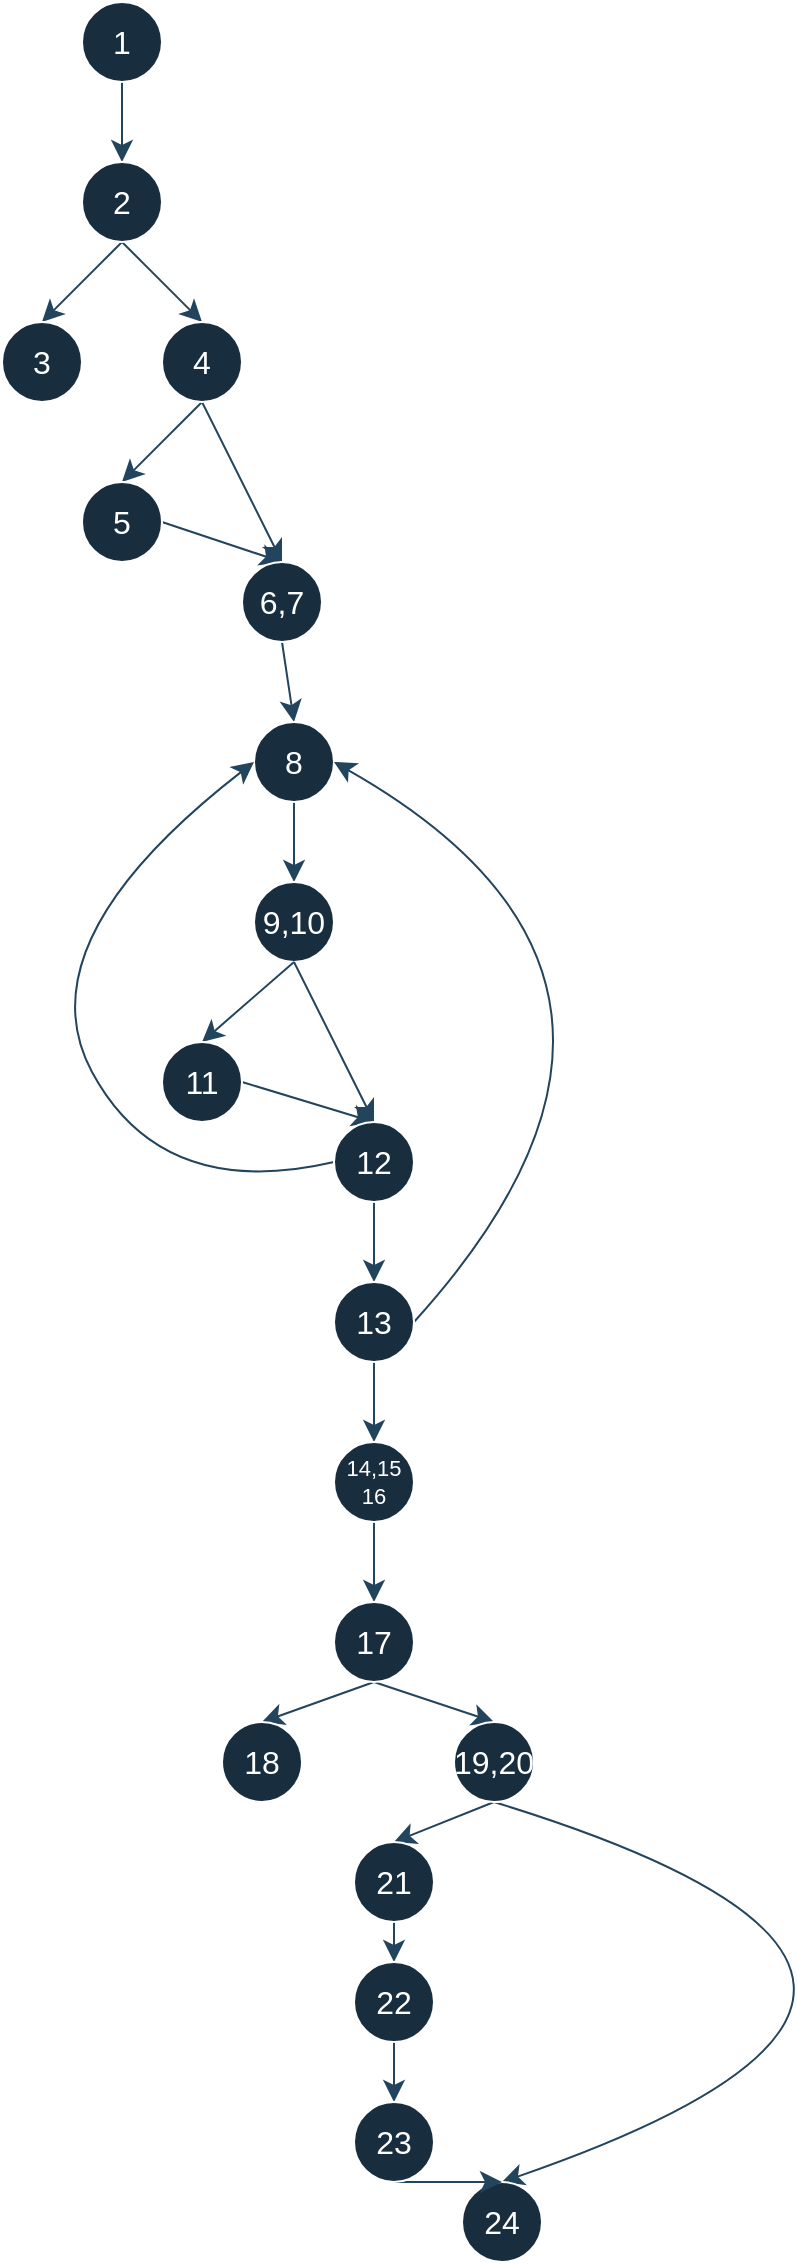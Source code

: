 <mxfile version="21.3.5" type="device">
  <diagram id="C5RBs43oDa-KdzZeNtuy" name="Page-1">
    <mxGraphModel dx="1257" dy="768" grid="1" gridSize="10" guides="1" tooltips="1" connect="1" arrows="0" fold="1" page="1" pageScale="1" pageWidth="827" pageHeight="1169" math="0" shadow="0">
      <root>
        <mxCell id="WIyWlLk6GJQsqaUBKTNV-0" />
        <mxCell id="WIyWlLk6GJQsqaUBKTNV-1" parent="WIyWlLk6GJQsqaUBKTNV-0" />
        <mxCell id="4juTubxxQO0c0BHu-SiM-54" style="edgeStyle=none;curved=1;rounded=0;orthogonalLoop=1;jettySize=auto;html=1;exitX=0.5;exitY=1;exitDx=0;exitDy=0;entryX=0.5;entryY=0;entryDx=0;entryDy=0;fontSize=12;startSize=8;endSize=8;labelBackgroundColor=none;strokeColor=#23445D;fontColor=default;" edge="1" parent="WIyWlLk6GJQsqaUBKTNV-1" source="4juTubxxQO0c0BHu-SiM-52" target="4juTubxxQO0c0BHu-SiM-53">
          <mxGeometry relative="1" as="geometry" />
        </mxCell>
        <mxCell id="4juTubxxQO0c0BHu-SiM-52" value="1" style="ellipse;whiteSpace=wrap;html=1;aspect=fixed;fontSize=16;labelBackgroundColor=none;fillColor=#182E3E;strokeColor=#FFFFFF;fontColor=#FFFFFF;" vertex="1" parent="WIyWlLk6GJQsqaUBKTNV-1">
          <mxGeometry x="310" width="40" height="40" as="geometry" />
        </mxCell>
        <mxCell id="4juTubxxQO0c0BHu-SiM-57" style="edgeStyle=none;curved=1;rounded=0;orthogonalLoop=1;jettySize=auto;html=1;exitX=0.5;exitY=1;exitDx=0;exitDy=0;entryX=0.5;entryY=0;entryDx=0;entryDy=0;fontSize=12;startSize=8;endSize=8;labelBackgroundColor=none;strokeColor=#23445D;fontColor=default;" edge="1" parent="WIyWlLk6GJQsqaUBKTNV-1" source="4juTubxxQO0c0BHu-SiM-53" target="4juTubxxQO0c0BHu-SiM-55">
          <mxGeometry relative="1" as="geometry" />
        </mxCell>
        <mxCell id="4juTubxxQO0c0BHu-SiM-58" style="edgeStyle=none;curved=1;rounded=0;orthogonalLoop=1;jettySize=auto;html=1;exitX=0.5;exitY=1;exitDx=0;exitDy=0;entryX=0.5;entryY=0;entryDx=0;entryDy=0;fontSize=12;startSize=8;endSize=8;labelBackgroundColor=none;strokeColor=#23445D;fontColor=default;" edge="1" parent="WIyWlLk6GJQsqaUBKTNV-1" source="4juTubxxQO0c0BHu-SiM-53" target="4juTubxxQO0c0BHu-SiM-56">
          <mxGeometry relative="1" as="geometry" />
        </mxCell>
        <mxCell id="4juTubxxQO0c0BHu-SiM-53" value="2" style="ellipse;whiteSpace=wrap;html=1;aspect=fixed;fontSize=16;labelBackgroundColor=none;fillColor=#182E3E;strokeColor=#FFFFFF;fontColor=#FFFFFF;" vertex="1" parent="WIyWlLk6GJQsqaUBKTNV-1">
          <mxGeometry x="310" y="80" width="40" height="40" as="geometry" />
        </mxCell>
        <mxCell id="4juTubxxQO0c0BHu-SiM-55" value="3" style="ellipse;whiteSpace=wrap;html=1;aspect=fixed;fontSize=16;labelBackgroundColor=none;fillColor=#182E3E;strokeColor=#FFFFFF;fontColor=#FFFFFF;" vertex="1" parent="WIyWlLk6GJQsqaUBKTNV-1">
          <mxGeometry x="270" y="160" width="40" height="40" as="geometry" />
        </mxCell>
        <mxCell id="4juTubxxQO0c0BHu-SiM-60" style="edgeStyle=none;curved=1;rounded=0;orthogonalLoop=1;jettySize=auto;html=1;exitX=0.5;exitY=1;exitDx=0;exitDy=0;entryX=0.5;entryY=0;entryDx=0;entryDy=0;fontSize=12;startSize=8;endSize=8;labelBackgroundColor=none;strokeColor=#23445D;fontColor=default;" edge="1" parent="WIyWlLk6GJQsqaUBKTNV-1" source="4juTubxxQO0c0BHu-SiM-56" target="4juTubxxQO0c0BHu-SiM-59">
          <mxGeometry relative="1" as="geometry" />
        </mxCell>
        <mxCell id="4juTubxxQO0c0BHu-SiM-62" style="edgeStyle=none;curved=1;rounded=0;orthogonalLoop=1;jettySize=auto;html=1;exitX=0.5;exitY=1;exitDx=0;exitDy=0;entryX=0.5;entryY=0;entryDx=0;entryDy=0;fontSize=12;startSize=8;endSize=8;labelBackgroundColor=none;strokeColor=#23445D;fontColor=default;" edge="1" parent="WIyWlLk6GJQsqaUBKTNV-1" source="4juTubxxQO0c0BHu-SiM-56" target="4juTubxxQO0c0BHu-SiM-61">
          <mxGeometry relative="1" as="geometry" />
        </mxCell>
        <mxCell id="4juTubxxQO0c0BHu-SiM-56" value="4" style="ellipse;whiteSpace=wrap;html=1;aspect=fixed;fontSize=16;labelBackgroundColor=none;fillColor=#182E3E;strokeColor=#FFFFFF;fontColor=#FFFFFF;" vertex="1" parent="WIyWlLk6GJQsqaUBKTNV-1">
          <mxGeometry x="350" y="160" width="40" height="40" as="geometry" />
        </mxCell>
        <mxCell id="4juTubxxQO0c0BHu-SiM-63" style="edgeStyle=none;curved=1;rounded=0;orthogonalLoop=1;jettySize=auto;html=1;exitX=1;exitY=0.5;exitDx=0;exitDy=0;entryX=0.5;entryY=0;entryDx=0;entryDy=0;fontSize=12;startSize=8;endSize=8;labelBackgroundColor=none;strokeColor=#23445D;fontColor=default;" edge="1" parent="WIyWlLk6GJQsqaUBKTNV-1" source="4juTubxxQO0c0BHu-SiM-59" target="4juTubxxQO0c0BHu-SiM-61">
          <mxGeometry relative="1" as="geometry" />
        </mxCell>
        <mxCell id="4juTubxxQO0c0BHu-SiM-59" value="5" style="ellipse;whiteSpace=wrap;html=1;aspect=fixed;fontSize=16;labelBackgroundColor=none;fillColor=#182E3E;strokeColor=#FFFFFF;fontColor=#FFFFFF;" vertex="1" parent="WIyWlLk6GJQsqaUBKTNV-1">
          <mxGeometry x="310" y="240" width="40" height="40" as="geometry" />
        </mxCell>
        <mxCell id="4juTubxxQO0c0BHu-SiM-99" style="edgeStyle=none;curved=1;rounded=0;orthogonalLoop=1;jettySize=auto;html=1;exitX=0.5;exitY=1;exitDx=0;exitDy=0;entryX=0.5;entryY=0;entryDx=0;entryDy=0;fontSize=12;startSize=8;endSize=8;labelBackgroundColor=none;strokeColor=#23445D;fontColor=default;" edge="1" parent="WIyWlLk6GJQsqaUBKTNV-1" source="4juTubxxQO0c0BHu-SiM-61" target="4juTubxxQO0c0BHu-SiM-66">
          <mxGeometry relative="1" as="geometry" />
        </mxCell>
        <mxCell id="4juTubxxQO0c0BHu-SiM-61" value="6,7" style="ellipse;whiteSpace=wrap;html=1;aspect=fixed;fontSize=16;labelBackgroundColor=none;fillColor=#182E3E;strokeColor=#FFFFFF;fontColor=#FFFFFF;" vertex="1" parent="WIyWlLk6GJQsqaUBKTNV-1">
          <mxGeometry x="390" y="280" width="40" height="40" as="geometry" />
        </mxCell>
        <mxCell id="4juTubxxQO0c0BHu-SiM-69" style="edgeStyle=none;curved=1;rounded=0;orthogonalLoop=1;jettySize=auto;html=1;exitX=0.5;exitY=1;exitDx=0;exitDy=0;entryX=0.5;entryY=0;entryDx=0;entryDy=0;fontSize=12;startSize=8;endSize=8;labelBackgroundColor=none;strokeColor=#23445D;fontColor=default;" edge="1" parent="WIyWlLk6GJQsqaUBKTNV-1" source="4juTubxxQO0c0BHu-SiM-66" target="4juTubxxQO0c0BHu-SiM-68">
          <mxGeometry relative="1" as="geometry" />
        </mxCell>
        <mxCell id="4juTubxxQO0c0BHu-SiM-66" value="8" style="ellipse;whiteSpace=wrap;html=1;aspect=fixed;fontSize=16;labelBackgroundColor=none;fillColor=#182E3E;strokeColor=#FFFFFF;fontColor=#FFFFFF;" vertex="1" parent="WIyWlLk6GJQsqaUBKTNV-1">
          <mxGeometry x="396" y="360" width="40" height="40" as="geometry" />
        </mxCell>
        <mxCell id="4juTubxxQO0c0BHu-SiM-68" value="9,10" style="ellipse;whiteSpace=wrap;html=1;aspect=fixed;fontSize=16;labelBackgroundColor=none;fillColor=#182E3E;strokeColor=#FFFFFF;fontColor=#FFFFFF;" vertex="1" parent="WIyWlLk6GJQsqaUBKTNV-1">
          <mxGeometry x="396" y="440" width="40" height="40" as="geometry" />
        </mxCell>
        <mxCell id="4juTubxxQO0c0BHu-SiM-74" style="edgeStyle=none;curved=1;rounded=0;orthogonalLoop=1;jettySize=auto;html=1;exitX=0.5;exitY=1;exitDx=0;exitDy=0;entryX=0.5;entryY=0;entryDx=0;entryDy=0;fontSize=12;startSize=8;endSize=8;labelBackgroundColor=none;strokeColor=#23445D;fontColor=default;" edge="1" parent="WIyWlLk6GJQsqaUBKTNV-1" target="4juTubxxQO0c0BHu-SiM-73">
          <mxGeometry relative="1" as="geometry">
            <mxPoint x="416" y="480" as="sourcePoint" />
          </mxGeometry>
        </mxCell>
        <mxCell id="4juTubxxQO0c0BHu-SiM-75" style="edgeStyle=none;curved=1;rounded=0;orthogonalLoop=1;jettySize=auto;html=1;exitX=0.5;exitY=1;exitDx=0;exitDy=0;entryX=0.5;entryY=0;entryDx=0;entryDy=0;fontSize=12;startSize=8;endSize=8;labelBackgroundColor=none;strokeColor=#23445D;fontColor=default;" edge="1" parent="WIyWlLk6GJQsqaUBKTNV-1" target="4juTubxxQO0c0BHu-SiM-72">
          <mxGeometry relative="1" as="geometry">
            <mxPoint x="416" y="480" as="sourcePoint" />
          </mxGeometry>
        </mxCell>
        <mxCell id="4juTubxxQO0c0BHu-SiM-76" style="edgeStyle=none;curved=1;rounded=0;orthogonalLoop=1;jettySize=auto;html=1;exitX=1;exitY=0.5;exitDx=0;exitDy=0;fontSize=12;startSize=8;endSize=8;labelBackgroundColor=none;strokeColor=#23445D;fontColor=default;" edge="1" parent="WIyWlLk6GJQsqaUBKTNV-1" source="4juTubxxQO0c0BHu-SiM-72">
          <mxGeometry relative="1" as="geometry">
            <mxPoint x="456" y="560" as="targetPoint" />
          </mxGeometry>
        </mxCell>
        <mxCell id="4juTubxxQO0c0BHu-SiM-72" value="11" style="ellipse;whiteSpace=wrap;html=1;aspect=fixed;fontSize=16;labelBackgroundColor=none;fillColor=#182E3E;strokeColor=#FFFFFF;fontColor=#FFFFFF;" vertex="1" parent="WIyWlLk6GJQsqaUBKTNV-1">
          <mxGeometry x="350" y="520" width="40" height="40" as="geometry" />
        </mxCell>
        <mxCell id="4juTubxxQO0c0BHu-SiM-78" style="edgeStyle=none;curved=1;rounded=0;orthogonalLoop=1;jettySize=auto;html=1;exitX=0.5;exitY=1;exitDx=0;exitDy=0;entryX=0.5;entryY=0;entryDx=0;entryDy=0;fontSize=12;startSize=8;endSize=8;labelBackgroundColor=none;strokeColor=#23445D;fontColor=default;" edge="1" parent="WIyWlLk6GJQsqaUBKTNV-1" source="4juTubxxQO0c0BHu-SiM-73" target="4juTubxxQO0c0BHu-SiM-77">
          <mxGeometry relative="1" as="geometry" />
        </mxCell>
        <mxCell id="4juTubxxQO0c0BHu-SiM-81" style="edgeStyle=none;curved=1;rounded=0;orthogonalLoop=1;jettySize=auto;html=1;exitX=0;exitY=0.5;exitDx=0;exitDy=0;entryX=0;entryY=0.5;entryDx=0;entryDy=0;fontSize=12;startSize=8;endSize=8;labelBackgroundColor=none;strokeColor=#23445D;fontColor=default;" edge="1" parent="WIyWlLk6GJQsqaUBKTNV-1" source="4juTubxxQO0c0BHu-SiM-73" target="4juTubxxQO0c0BHu-SiM-66">
          <mxGeometry relative="1" as="geometry">
            <Array as="points">
              <mxPoint x="350" y="600" />
              <mxPoint x="280" y="470" />
            </Array>
          </mxGeometry>
        </mxCell>
        <mxCell id="4juTubxxQO0c0BHu-SiM-73" value="12" style="ellipse;whiteSpace=wrap;html=1;aspect=fixed;fontSize=16;labelBackgroundColor=none;fillColor=#182E3E;strokeColor=#FFFFFF;fontColor=#FFFFFF;" vertex="1" parent="WIyWlLk6GJQsqaUBKTNV-1">
          <mxGeometry x="436" y="560" width="40" height="40" as="geometry" />
        </mxCell>
        <mxCell id="4juTubxxQO0c0BHu-SiM-80" style="edgeStyle=none;curved=1;rounded=0;orthogonalLoop=1;jettySize=auto;html=1;exitX=1;exitY=0.5;exitDx=0;exitDy=0;entryX=1;entryY=0.5;entryDx=0;entryDy=0;fontSize=12;startSize=8;endSize=8;labelBackgroundColor=none;strokeColor=#23445D;fontColor=default;" edge="1" parent="WIyWlLk6GJQsqaUBKTNV-1" source="4juTubxxQO0c0BHu-SiM-77" target="4juTubxxQO0c0BHu-SiM-66">
          <mxGeometry relative="1" as="geometry">
            <Array as="points">
              <mxPoint x="630" y="490" />
            </Array>
          </mxGeometry>
        </mxCell>
        <mxCell id="4juTubxxQO0c0BHu-SiM-84" style="edgeStyle=none;curved=1;rounded=0;orthogonalLoop=1;jettySize=auto;html=1;exitX=0.5;exitY=1;exitDx=0;exitDy=0;entryX=0.5;entryY=0;entryDx=0;entryDy=0;fontSize=12;startSize=8;endSize=8;labelBackgroundColor=none;strokeColor=#23445D;fontColor=default;" edge="1" parent="WIyWlLk6GJQsqaUBKTNV-1" source="4juTubxxQO0c0BHu-SiM-77" target="4juTubxxQO0c0BHu-SiM-83">
          <mxGeometry relative="1" as="geometry" />
        </mxCell>
        <mxCell id="4juTubxxQO0c0BHu-SiM-77" value="13" style="ellipse;whiteSpace=wrap;html=1;aspect=fixed;fontSize=16;labelBackgroundColor=none;fillColor=#182E3E;strokeColor=#FFFFFF;fontColor=#FFFFFF;" vertex="1" parent="WIyWlLk6GJQsqaUBKTNV-1">
          <mxGeometry x="436" y="640" width="40" height="40" as="geometry" />
        </mxCell>
        <mxCell id="4juTubxxQO0c0BHu-SiM-87" style="edgeStyle=none;curved=1;rounded=0;orthogonalLoop=1;jettySize=auto;html=1;exitX=0.5;exitY=1;exitDx=0;exitDy=0;entryX=0.5;entryY=0;entryDx=0;entryDy=0;fontSize=12;startSize=8;endSize=8;labelBackgroundColor=none;strokeColor=#23445D;fontColor=default;" edge="1" parent="WIyWlLk6GJQsqaUBKTNV-1" source="4juTubxxQO0c0BHu-SiM-83" target="4juTubxxQO0c0BHu-SiM-86">
          <mxGeometry relative="1" as="geometry" />
        </mxCell>
        <mxCell id="4juTubxxQO0c0BHu-SiM-83" value="&lt;div style=&quot;font-size: 11px;&quot;&gt;&lt;font style=&quot;font-size: 11px;&quot;&gt;14,15&lt;/font&gt;&lt;/div&gt;&lt;div style=&quot;font-size: 11px;&quot;&gt;&lt;font style=&quot;font-size: 11px;&quot;&gt;16&lt;font style=&quot;font-size: 11px;&quot;&gt;&lt;br style=&quot;font-size: 11px;&quot;&gt;&lt;/font&gt;&lt;/font&gt;&lt;/div&gt;" style="ellipse;whiteSpace=wrap;html=1;aspect=fixed;fontSize=11;labelBackgroundColor=none;fillColor=#182E3E;strokeColor=#FFFFFF;fontColor=#FFFFFF;" vertex="1" parent="WIyWlLk6GJQsqaUBKTNV-1">
          <mxGeometry x="436" y="720" width="40" height="40" as="geometry" />
        </mxCell>
        <mxCell id="4juTubxxQO0c0BHu-SiM-90" style="edgeStyle=none;curved=1;rounded=0;orthogonalLoop=1;jettySize=auto;html=1;exitX=0.5;exitY=1;exitDx=0;exitDy=0;entryX=0.5;entryY=0;entryDx=0;entryDy=0;fontSize=12;startSize=8;endSize=8;labelBackgroundColor=none;strokeColor=#23445D;fontColor=default;" edge="1" parent="WIyWlLk6GJQsqaUBKTNV-1" source="4juTubxxQO0c0BHu-SiM-86" target="4juTubxxQO0c0BHu-SiM-89">
          <mxGeometry relative="1" as="geometry" />
        </mxCell>
        <mxCell id="4juTubxxQO0c0BHu-SiM-92" style="edgeStyle=none;curved=1;rounded=0;orthogonalLoop=1;jettySize=auto;html=1;exitX=0.5;exitY=1;exitDx=0;exitDy=0;entryX=0.5;entryY=0;entryDx=0;entryDy=0;fontSize=12;startSize=8;endSize=8;labelBackgroundColor=none;strokeColor=#23445D;fontColor=default;" edge="1" parent="WIyWlLk6GJQsqaUBKTNV-1" source="4juTubxxQO0c0BHu-SiM-86" target="4juTubxxQO0c0BHu-SiM-91">
          <mxGeometry relative="1" as="geometry" />
        </mxCell>
        <mxCell id="4juTubxxQO0c0BHu-SiM-86" value="17" style="ellipse;whiteSpace=wrap;html=1;aspect=fixed;fontSize=16;labelBackgroundColor=none;fillColor=#182E3E;strokeColor=#FFFFFF;fontColor=#FFFFFF;" vertex="1" parent="WIyWlLk6GJQsqaUBKTNV-1">
          <mxGeometry x="436" y="800" width="40" height="40" as="geometry" />
        </mxCell>
        <mxCell id="4juTubxxQO0c0BHu-SiM-89" value="18" style="ellipse;whiteSpace=wrap;html=1;aspect=fixed;fontSize=16;labelBackgroundColor=none;fillColor=#182E3E;strokeColor=#FFFFFF;fontColor=#FFFFFF;" vertex="1" parent="WIyWlLk6GJQsqaUBKTNV-1">
          <mxGeometry x="380" y="860" width="40" height="40" as="geometry" />
        </mxCell>
        <mxCell id="4juTubxxQO0c0BHu-SiM-100" style="edgeStyle=none;curved=1;rounded=0;orthogonalLoop=1;jettySize=auto;html=1;exitX=0.5;exitY=1;exitDx=0;exitDy=0;entryX=0.5;entryY=0;entryDx=0;entryDy=0;fontSize=12;startSize=8;endSize=8;labelBackgroundColor=none;strokeColor=#23445D;fontColor=default;" edge="1" parent="WIyWlLk6GJQsqaUBKTNV-1" source="4juTubxxQO0c0BHu-SiM-91" target="4juTubxxQO0c0BHu-SiM-98">
          <mxGeometry relative="1" as="geometry" />
        </mxCell>
        <mxCell id="4juTubxxQO0c0BHu-SiM-102" style="edgeStyle=none;curved=1;rounded=0;orthogonalLoop=1;jettySize=auto;html=1;exitX=0.5;exitY=1;exitDx=0;exitDy=0;entryX=0.5;entryY=0;entryDx=0;entryDy=0;fontSize=12;startSize=8;endSize=8;labelBackgroundColor=none;strokeColor=#23445D;fontColor=default;" edge="1" parent="WIyWlLk6GJQsqaUBKTNV-1" source="4juTubxxQO0c0BHu-SiM-91" target="4juTubxxQO0c0BHu-SiM-101">
          <mxGeometry relative="1" as="geometry">
            <Array as="points">
              <mxPoint x="810" y="990" />
            </Array>
          </mxGeometry>
        </mxCell>
        <mxCell id="4juTubxxQO0c0BHu-SiM-91" value="19,20" style="ellipse;whiteSpace=wrap;html=1;aspect=fixed;fontSize=16;labelBackgroundColor=none;fillColor=#182E3E;strokeColor=#FFFFFF;fontColor=#FFFFFF;" vertex="1" parent="WIyWlLk6GJQsqaUBKTNV-1">
          <mxGeometry x="496" y="860" width="40" height="40" as="geometry" />
        </mxCell>
        <mxCell id="4juTubxxQO0c0BHu-SiM-104" style="edgeStyle=none;curved=1;rounded=0;orthogonalLoop=1;jettySize=auto;html=1;exitX=0.5;exitY=1;exitDx=0;exitDy=0;entryX=0.5;entryY=0;entryDx=0;entryDy=0;fontSize=12;startSize=8;endSize=8;labelBackgroundColor=none;strokeColor=#23445D;fontColor=default;" edge="1" parent="WIyWlLk6GJQsqaUBKTNV-1" source="4juTubxxQO0c0BHu-SiM-98" target="4juTubxxQO0c0BHu-SiM-103">
          <mxGeometry relative="1" as="geometry" />
        </mxCell>
        <mxCell id="4juTubxxQO0c0BHu-SiM-98" value="21" style="ellipse;whiteSpace=wrap;html=1;aspect=fixed;fontSize=16;labelBackgroundColor=none;fillColor=#182E3E;strokeColor=#FFFFFF;fontColor=#FFFFFF;" vertex="1" parent="WIyWlLk6GJQsqaUBKTNV-1">
          <mxGeometry x="446" y="920" width="40" height="40" as="geometry" />
        </mxCell>
        <mxCell id="4juTubxxQO0c0BHu-SiM-101" value="24" style="ellipse;whiteSpace=wrap;html=1;aspect=fixed;fontSize=16;labelBackgroundColor=none;fillColor=#182E3E;strokeColor=#FFFFFF;fontColor=#FFFFFF;" vertex="1" parent="WIyWlLk6GJQsqaUBKTNV-1">
          <mxGeometry x="500" y="1090" width="40" height="40" as="geometry" />
        </mxCell>
        <mxCell id="4juTubxxQO0c0BHu-SiM-106" style="edgeStyle=none;curved=1;rounded=0;orthogonalLoop=1;jettySize=auto;html=1;exitX=0.5;exitY=1;exitDx=0;exitDy=0;entryX=0.5;entryY=0;entryDx=0;entryDy=0;fontSize=12;startSize=8;endSize=8;labelBackgroundColor=none;strokeColor=#23445D;fontColor=default;" edge="1" parent="WIyWlLk6GJQsqaUBKTNV-1" source="4juTubxxQO0c0BHu-SiM-103" target="4juTubxxQO0c0BHu-SiM-105">
          <mxGeometry relative="1" as="geometry" />
        </mxCell>
        <mxCell id="4juTubxxQO0c0BHu-SiM-103" value="22" style="ellipse;whiteSpace=wrap;html=1;aspect=fixed;fontSize=16;labelBackgroundColor=none;fillColor=#182E3E;strokeColor=#FFFFFF;fontColor=#FFFFFF;" vertex="1" parent="WIyWlLk6GJQsqaUBKTNV-1">
          <mxGeometry x="446" y="980" width="40" height="40" as="geometry" />
        </mxCell>
        <mxCell id="4juTubxxQO0c0BHu-SiM-107" style="edgeStyle=none;curved=1;rounded=0;orthogonalLoop=1;jettySize=auto;html=1;exitX=0.5;exitY=1;exitDx=0;exitDy=0;entryX=0.5;entryY=0;entryDx=0;entryDy=0;fontSize=12;startSize=8;endSize=8;labelBackgroundColor=none;strokeColor=#23445D;fontColor=default;" edge="1" parent="WIyWlLk6GJQsqaUBKTNV-1" source="4juTubxxQO0c0BHu-SiM-105" target="4juTubxxQO0c0BHu-SiM-101">
          <mxGeometry relative="1" as="geometry" />
        </mxCell>
        <mxCell id="4juTubxxQO0c0BHu-SiM-105" value="23" style="ellipse;whiteSpace=wrap;html=1;aspect=fixed;fontSize=16;labelBackgroundColor=none;fillColor=#182E3E;strokeColor=#FFFFFF;fontColor=#FFFFFF;" vertex="1" parent="WIyWlLk6GJQsqaUBKTNV-1">
          <mxGeometry x="446" y="1050" width="40" height="40" as="geometry" />
        </mxCell>
      </root>
    </mxGraphModel>
  </diagram>
</mxfile>
